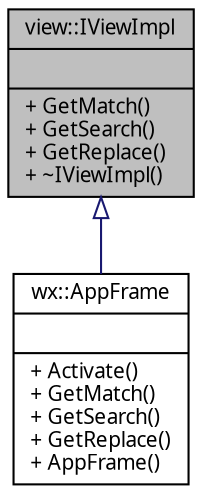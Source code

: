 digraph "view::IViewImpl"
{
 // INTERACTIVE_SVG=YES
  edge [fontname="Verdana",fontsize="10",labelfontname="Verdana",labelfontsize="10"];
  node [fontname="Verdana",fontsize="10",shape=record];
  Node1 [label="{view::IViewImpl\n||+ GetMatch()\l+ GetSearch()\l+ GetReplace()\l+ ~IViewImpl()\l}",height=0.2,width=0.4,color="black", fillcolor="grey75", style="filled", fontcolor="black"];
  Node1 -> Node2 [dir="back",color="midnightblue",fontsize="10",style="solid",arrowtail="onormal",fontname="Verdana"];
  Node2 [label="{wx::AppFrame\n||+ Activate()\l+ GetMatch()\l+ GetSearch()\l+ GetReplace()\l+ AppFrame()\l}",height=0.2,width=0.4,color="black", fillcolor="white", style="filled",URL="$classwx_1_1_app_frame.html",tooltip="Класс входит в Проект RegexTester   Класс главного фрейма программы. "];
}
